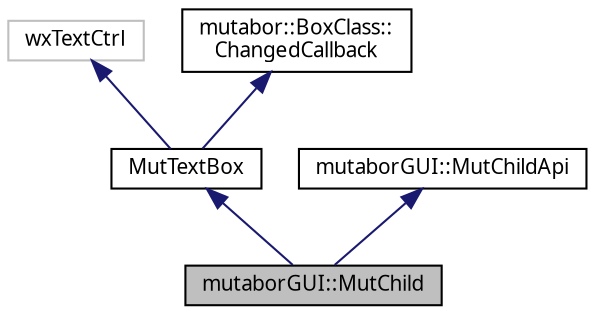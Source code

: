 digraph "mutaborGUI::MutChild"
{
  edge [fontname="Sans",fontsize="10",labelfontname="Sans",labelfontsize="10"];
  node [fontname="Sans",fontsize="10",shape=record];
  Node5 [label="mutaborGUI::MutChild",height=0.2,width=0.4,color="black", fillcolor="grey75", style="filled", fontcolor="black"];
  Node6 -> Node5 [dir="back",color="midnightblue",fontsize="10",style="solid",fontname="Sans"];
  Node6 [label="MutTextBox",height=0.2,width=0.4,color="black", fillcolor="white", style="filled",URL="$d6/deb/classMutTextBox.html"];
  Node7 -> Node6 [dir="back",color="midnightblue",fontsize="10",style="solid",fontname="Sans"];
  Node7 [label="wxTextCtrl",height=0.2,width=0.4,color="grey75", fillcolor="white", style="filled"];
  Node8 -> Node6 [dir="back",color="midnightblue",fontsize="10",style="solid",fontname="Sans"];
  Node8 [label="mutabor::BoxClass::\lChangedCallback",height=0.2,width=0.4,color="black", fillcolor="white", style="filled",URL="$da/dd8/structmutabor_1_1BoxClass_1_1ChangedCallback.html"];
  Node9 -> Node5 [dir="back",color="midnightblue",fontsize="10",style="solid",fontname="Sans"];
  Node9 [label="mutaborGUI::MutChildApi",height=0.2,width=0.4,color="black", fillcolor="white", style="filled",URL="$dd/dfa/structmutaborGUI_1_1MutChildApi.html"];
}
